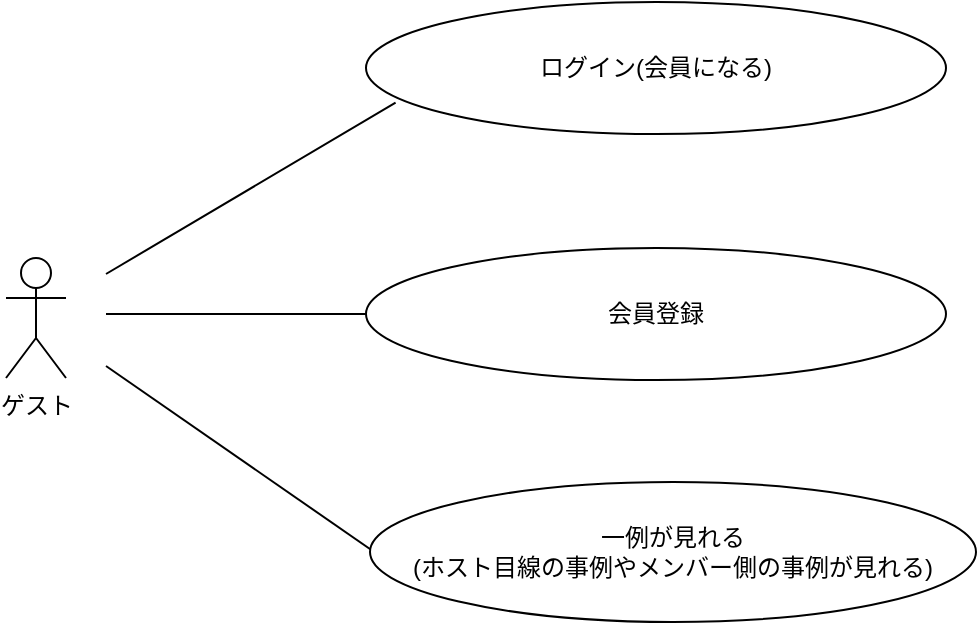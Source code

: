 <mxfile version="20.0.3" type="device" pages="5"><diagram id="LJy8NrKosL-Op5XpEjPI" name="ゲスト"><mxGraphModel dx="1022" dy="248" grid="1" gridSize="10" guides="1" tooltips="1" connect="1" arrows="1" fold="1" page="1" pageScale="1" pageWidth="827" pageHeight="1169" math="0" shadow="0"><root><mxCell id="0"/><mxCell id="1" parent="0"/><mxCell id="_DHIyQytk8hwyPwVRV9D-2" value="ゲスト" style="shape=umlActor;verticalLabelPosition=bottom;verticalAlign=top;html=1;outlineConnect=0;" parent="1" vertex="1"><mxGeometry x="40" y="172" width="30" height="60" as="geometry"/></mxCell><mxCell id="_DHIyQytk8hwyPwVRV9D-8" value="" style="endArrow=none;html=1;rounded=0;entryX=0.051;entryY=0.763;entryDx=0;entryDy=0;entryPerimeter=0;" parent="1" target="_DHIyQytk8hwyPwVRV9D-9" edge="1"><mxGeometry width="50" height="50" relative="1" as="geometry"><mxPoint x="90" y="180" as="sourcePoint"/><mxPoint x="240" y="100" as="targetPoint"/></mxGeometry></mxCell><mxCell id="_DHIyQytk8hwyPwVRV9D-9" value="ログイン(会員になる)" style="ellipse;whiteSpace=wrap;html=1;" parent="1" vertex="1"><mxGeometry x="220" y="44" width="290" height="66" as="geometry"/></mxCell><mxCell id="_DHIyQytk8hwyPwVRV9D-10" value="" style="endArrow=none;html=1;rounded=0;" parent="1" edge="1"><mxGeometry width="50" height="50" relative="1" as="geometry"><mxPoint x="90" y="200" as="sourcePoint"/><mxPoint x="220" y="200" as="targetPoint"/></mxGeometry></mxCell><mxCell id="_DHIyQytk8hwyPwVRV9D-11" value="会員登録" style="ellipse;whiteSpace=wrap;html=1;" parent="1" vertex="1"><mxGeometry x="220" y="167" width="290" height="66" as="geometry"/></mxCell><mxCell id="_DHIyQytk8hwyPwVRV9D-12" value="" style="endArrow=none;html=1;rounded=0;" parent="1" edge="1"><mxGeometry width="50" height="50" relative="1" as="geometry"><mxPoint x="90" y="226" as="sourcePoint"/><mxPoint x="240" y="330" as="targetPoint"/></mxGeometry></mxCell><mxCell id="_DHIyQytk8hwyPwVRV9D-13" value="一例が見れる&lt;br&gt;(ホスト目線の事例やメンバー側の事例が見れる)" style="ellipse;whiteSpace=wrap;html=1;" parent="1" vertex="1"><mxGeometry x="222" y="284" width="303" height="70" as="geometry"/></mxCell></root></mxGraphModel></diagram><diagram id="FGfwsDI8_UxcvVRWT-H9" name="会員"><mxGraphModel dx="1202" dy="1461" grid="1" gridSize="10" guides="1" tooltips="1" connect="1" arrows="1" fold="1" page="1" pageScale="1" pageWidth="827" pageHeight="1169" math="0" shadow="0"><root><mxCell id="0"/><mxCell id="1" parent="0"/><mxCell id="kVnvDCpCDgr5UttTWkOh-1" value="会員" style="shape=umlActor;verticalLabelPosition=bottom;verticalAlign=top;html=1;outlineConnect=0;" parent="1" vertex="1"><mxGeometry x="60" y="-817" width="30" height="60" as="geometry"/></mxCell><mxCell id="kVnvDCpCDgr5UttTWkOh-2" value="" style="endArrow=none;html=1;rounded=0;entryX=0.027;entryY=0.657;entryDx=0;entryDy=0;entryPerimeter=0;" parent="1" target="kVnvDCpCDgr5UttTWkOh-3" edge="1"><mxGeometry width="50" height="50" relative="1" as="geometry"><mxPoint x="100" y="-806" as="sourcePoint"/><mxPoint x="200" y="-926" as="targetPoint"/></mxGeometry></mxCell><mxCell id="kVnvDCpCDgr5UttTWkOh-3" value="ホスト、コアメンバー、グループメンバーになれる" style="ellipse;whiteSpace=wrap;html=1;" parent="1" vertex="1"><mxGeometry x="273" y="-1017" width="330" height="70" as="geometry"/></mxCell><mxCell id="kVnvDCpCDgr5UttTWkOh-4" value="" style="endArrow=none;html=1;rounded=0;entryX=0.03;entryY=0.674;entryDx=0;entryDy=0;entryPerimeter=0;" parent="1" target="kVnvDCpCDgr5UttTWkOh-7" edge="1"><mxGeometry width="50" height="50" relative="1" as="geometry"><mxPoint x="100" y="-786" as="sourcePoint"/><mxPoint x="190" y="-836" as="targetPoint"/></mxGeometry></mxCell><mxCell id="kVnvDCpCDgr5UttTWkOh-5" value="" style="endArrow=none;html=1;rounded=0;entryX=0.079;entryY=0.714;entryDx=0;entryDy=0;entryPerimeter=0;" parent="1" target="kVnvDCpCDgr5UttTWkOh-8" edge="1"><mxGeometry width="50" height="50" relative="1" as="geometry"><mxPoint x="100" y="-776" as="sourcePoint"/><mxPoint x="190" y="-746" as="targetPoint"/></mxGeometry></mxCell><mxCell id="kVnvDCpCDgr5UttTWkOh-6" value="" style="endArrow=none;html=1;rounded=0;entryX=0.022;entryY=0.314;entryDx=0;entryDy=0;entryPerimeter=0;" parent="1" target="kVnvDCpCDgr5UttTWkOh-9" edge="1"><mxGeometry width="50" height="50" relative="1" as="geometry"><mxPoint x="100" y="-756" as="sourcePoint"/><mxPoint x="200" y="-676" as="targetPoint"/></mxGeometry></mxCell><mxCell id="kVnvDCpCDgr5UttTWkOh-7" value="事例集を閲覧できる" style="ellipse;whiteSpace=wrap;html=1;" parent="1" vertex="1"><mxGeometry x="271" y="-907" width="330" height="70" as="geometry"/></mxCell><mxCell id="kVnvDCpCDgr5UttTWkOh-8" value="会員情報を変更できる" style="ellipse;whiteSpace=wrap;html=1;" parent="1" vertex="1"><mxGeometry x="271" y="-797" width="330" height="70" as="geometry"/></mxCell><mxCell id="kVnvDCpCDgr5UttTWkOh-9" value="ログアウトできる" style="ellipse;whiteSpace=wrap;html=1;" parent="1" vertex="1"><mxGeometry x="273" y="-677" width="330" height="70" as="geometry"/></mxCell></root></mxGraphModel></diagram><diagram id="q4c8MZwCv5_c0ff2xfoX" name="ホスト"><mxGraphModel dx="1022" dy="1417" grid="1" gridSize="10" guides="1" tooltips="1" connect="1" arrows="1" fold="1" page="1" pageScale="1" pageWidth="827" pageHeight="1169" math="0" shadow="0"><root><mxCell id="0"/><mxCell id="1" parent="0"/><mxCell id="riwubrSaVIG6poi2mR3N-1" value="ホスト" style="shape=umlActor;verticalLabelPosition=bottom;verticalAlign=top;html=1;outlineConnect=0;" vertex="1" parent="1"><mxGeometry x="60" y="-817" width="30" height="60" as="geometry"/></mxCell><mxCell id="riwubrSaVIG6poi2mR3N-2" value="" style="endArrow=none;html=1;rounded=0;entryX=0.027;entryY=0.657;entryDx=0;entryDy=0;entryPerimeter=0;" edge="1" parent="1" target="riwubrSaVIG6poi2mR3N-3"><mxGeometry width="50" height="50" relative="1" as="geometry"><mxPoint x="100" y="-806" as="sourcePoint"/><mxPoint x="200" y="-926" as="targetPoint"/></mxGeometry></mxCell><mxCell id="riwubrSaVIG6poi2mR3N-3" value="問題提議（注意書き等もここで）" style="ellipse;whiteSpace=wrap;html=1;" vertex="1" parent="1"><mxGeometry x="271" y="-1142" width="330" height="70" as="geometry"/></mxCell><mxCell id="riwubrSaVIG6poi2mR3N-4" value="" style="endArrow=none;html=1;rounded=0;entryX=0.03;entryY=0.674;entryDx=0;entryDy=0;entryPerimeter=0;" edge="1" parent="1" target="riwubrSaVIG6poi2mR3N-7"><mxGeometry width="50" height="50" relative="1" as="geometry"><mxPoint x="100" y="-800" as="sourcePoint"/><mxPoint x="190" y="-836" as="targetPoint"/></mxGeometry></mxCell><mxCell id="riwubrSaVIG6poi2mR3N-5" value="" style="endArrow=none;html=1;rounded=0;entryX=0.079;entryY=0.714;entryDx=0;entryDy=0;entryPerimeter=0;" edge="1" parent="1" target="riwubrSaVIG6poi2mR3N-8"><mxGeometry width="50" height="50" relative="1" as="geometry"><mxPoint x="100" y="-790" as="sourcePoint"/><mxPoint x="190" y="-746" as="targetPoint"/></mxGeometry></mxCell><mxCell id="riwubrSaVIG6poi2mR3N-6" value="" style="endArrow=none;html=1;rounded=0;entryX=0;entryY=0.5;entryDx=0;entryDy=0;" edge="1" parent="1" target="riwubrSaVIG6poi2mR3N-9"><mxGeometry width="50" height="50" relative="1" as="geometry"><mxPoint x="100" y="-780" as="sourcePoint"/><mxPoint x="270" y="-800" as="targetPoint"/></mxGeometry></mxCell><mxCell id="riwubrSaVIG6poi2mR3N-7" value="コアメンバーの条件定義" style="ellipse;whiteSpace=wrap;html=1;" vertex="1" parent="1"><mxGeometry x="271" y="-1056" width="330" height="70" as="geometry"/></mxCell><mxCell id="riwubrSaVIG6poi2mR3N-8" value="グループメンバーの条件定義" style="ellipse;whiteSpace=wrap;html=1;" vertex="1" parent="1"><mxGeometry x="271" y="-972" width="330" height="70" as="geometry"/></mxCell><mxCell id="riwubrSaVIG6poi2mR3N-9" value="&lt;div&gt;メインメンバーの発表&lt;/div&gt;" style="ellipse;whiteSpace=wrap;html=1;" vertex="1" parent="1"><mxGeometry x="273" y="-885" width="330" height="70" as="geometry"/></mxCell><mxCell id="riwubrSaVIG6poi2mR3N-14" value="" style="endArrow=none;html=1;rounded=0;entryX=0.022;entryY=0.314;entryDx=0;entryDy=0;entryPerimeter=0;" edge="1" parent="1" target="riwubrSaVIG6poi2mR3N-15"><mxGeometry width="50" height="50" relative="1" as="geometry"><mxPoint x="100" y="-770" as="sourcePoint"/><mxPoint x="200" y="-577" as="targetPoint"/></mxGeometry></mxCell><mxCell id="riwubrSaVIG6poi2mR3N-15" value="&lt;div&gt;各フェーズの終了条件を設定できる&lt;/div&gt;" style="ellipse;whiteSpace=wrap;html=1;" vertex="1" parent="1"><mxGeometry x="273" y="-802" width="330" height="70" as="geometry"/></mxCell><mxCell id="riwubrSaVIG6poi2mR3N-16" value="" style="endArrow=none;html=1;rounded=0;entryX=0.022;entryY=0.314;entryDx=0;entryDy=0;entryPerimeter=0;" edge="1" parent="1" target="riwubrSaVIG6poi2mR3N-17"><mxGeometry width="50" height="50" relative="1" as="geometry"><mxPoint x="100" y="-760" as="sourcePoint"/><mxPoint x="200" y="-477" as="targetPoint"/></mxGeometry></mxCell><mxCell id="riwubrSaVIG6poi2mR3N-17" value="&lt;div&gt;フェーズを手動でも終了することができる&lt;/div&gt;" style="ellipse;whiteSpace=wrap;html=1;" vertex="1" parent="1"><mxGeometry x="280" y="-719" width="330" height="70" as="geometry"/></mxCell><mxCell id="riwubrSaVIG6poi2mR3N-18" value="" style="endArrow=none;html=1;rounded=0;entryX=0;entryY=0.5;entryDx=0;entryDy=0;" edge="1" parent="1" target="riwubrSaVIG6poi2mR3N-20"><mxGeometry width="50" height="50" relative="1" as="geometry"><mxPoint x="100" y="-750" as="sourcePoint"/><mxPoint x="287.26" y="-544.02" as="targetPoint"/></mxGeometry></mxCell><mxCell id="riwubrSaVIG6poi2mR3N-20" value="&lt;div&gt;集約した意見を表示できる&lt;/div&gt;" style="ellipse;whiteSpace=wrap;html=1;" vertex="1" parent="1"><mxGeometry x="280" y="-633" width="330" height="70" as="geometry"/></mxCell><mxCell id="riwubrSaVIG6poi2mR3N-21" value="" style="endArrow=none;html=1;rounded=0;entryX=0;entryY=0.5;entryDx=0;entryDy=0;" edge="1" parent="1" target="riwubrSaVIG6poi2mR3N-22"><mxGeometry width="50" height="50" relative="1" as="geometry"><mxPoint x="100" y="-740" as="sourcePoint"/><mxPoint x="287.26" y="-454.02" as="targetPoint"/></mxGeometry></mxCell><mxCell id="riwubrSaVIG6poi2mR3N-22" value="&lt;div&gt;方針決定の入力ができる&lt;/div&gt;" style="ellipse;whiteSpace=wrap;html=1;" vertex="1" parent="1"><mxGeometry x="280" y="-544" width="330" height="70" as="geometry"/></mxCell><mxCell id="riwubrSaVIG6poi2mR3N-23" value="" style="endArrow=none;html=1;rounded=0;entryX=0;entryY=0.5;entryDx=0;entryDy=0;" edge="1" parent="1" target="riwubrSaVIG6poi2mR3N-24"><mxGeometry width="50" height="50" relative="1" as="geometry"><mxPoint x="100" y="-730" as="sourcePoint"/><mxPoint x="287.26" y="-368.02" as="targetPoint"/></mxGeometry></mxCell><mxCell id="riwubrSaVIG6poi2mR3N-24" value="&lt;div&gt;事後アンケートをとることができる&lt;/div&gt;" style="ellipse;whiteSpace=wrap;html=1;" vertex="1" parent="1"><mxGeometry x="280" y="-461" width="330" height="70" as="geometry"/></mxCell><mxCell id="riwubrSaVIG6poi2mR3N-25" value="" style="endArrow=none;html=1;rounded=0;entryX=0.018;entryY=0.663;entryDx=0;entryDy=0;entryPerimeter=0;" edge="1" parent="1" target="riwubrSaVIG6poi2mR3N-26"><mxGeometry width="50" height="50" relative="1" as="geometry"><mxPoint x="100" y="-720" as="sourcePoint"/><mxPoint x="287.26" y="-284.02" as="targetPoint"/></mxGeometry></mxCell><mxCell id="riwubrSaVIG6poi2mR3N-26" value="&lt;div&gt;グループの設定を変更できる(期限など)&lt;/div&gt;" style="ellipse;whiteSpace=wrap;html=1;" vertex="1" parent="1"><mxGeometry x="280" y="-372" width="330" height="70" as="geometry"/></mxCell><mxCell id="riwubrSaVIG6poi2mR3N-27" value="" style="endArrow=none;html=1;rounded=0;entryX=0.018;entryY=0.663;entryDx=0;entryDy=0;entryPerimeter=0;" edge="1" parent="1" target="riwubrSaVIG6poi2mR3N-28"><mxGeometry width="50" height="50" relative="1" as="geometry"><mxPoint x="100" y="-710" as="sourcePoint"/><mxPoint x="287.26" y="-204.02" as="targetPoint"/></mxGeometry></mxCell><mxCell id="riwubrSaVIG6poi2mR3N-28" value="&lt;div&gt;ログアウトできる&lt;/div&gt;" style="ellipse;whiteSpace=wrap;html=1;" vertex="1" parent="1"><mxGeometry x="280" y="-292" width="330" height="70" as="geometry"/></mxCell><mxCell id="riwubrSaVIG6poi2mR3N-29" value="" style="endArrow=none;html=1;rounded=0;entryX=0.018;entryY=0.663;entryDx=0;entryDy=0;entryPerimeter=0;" edge="1" parent="1" target="riwubrSaVIG6poi2mR3N-30"><mxGeometry width="50" height="50" relative="1" as="geometry"><mxPoint x="100" y="-700" as="sourcePoint"/><mxPoint x="287.26" y="-114.02" as="targetPoint"/></mxGeometry></mxCell><mxCell id="riwubrSaVIG6poi2mR3N-30" value="&lt;div&gt;アーカイブを見れる&lt;/div&gt;" style="ellipse;whiteSpace=wrap;html=1;" vertex="1" parent="1"><mxGeometry x="280" y="-202" width="330" height="70" as="geometry"/></mxCell><mxCell id="riwubrSaVIG6poi2mR3N-31" value="" style="endArrow=none;html=1;rounded=0;entryX=0.018;entryY=0.663;entryDx=0;entryDy=0;entryPerimeter=0;" edge="1" parent="1" target="riwubrSaVIG6poi2mR3N-32"><mxGeometry width="50" height="50" relative="1" as="geometry"><mxPoint x="100" y="-690" as="sourcePoint"/><mxPoint x="287.26" y="-24.02" as="targetPoint"/></mxGeometry></mxCell><mxCell id="riwubrSaVIG6poi2mR3N-32" value="&lt;div&gt;お気に入りのグループを登録できる&lt;/div&gt;" style="ellipse;whiteSpace=wrap;html=1;" vertex="1" parent="1"><mxGeometry x="280" y="-112" width="330" height="70" as="geometry"/></mxCell></root></mxGraphModel></diagram><diagram id="rgL7IdVPyFNsMXq1atpi" name="コアメンバー"><mxGraphModel dx="1022" dy="1417" grid="1" gridSize="10" guides="1" tooltips="1" connect="1" arrows="1" fold="1" page="1" pageScale="1" pageWidth="827" pageHeight="1169" math="0" shadow="0"><root><mxCell id="0"/><mxCell id="1" parent="0"/><mxCell id="zm0ByAHxU0SPIRmxim_N-1" value="コアメンバー" style="shape=umlActor;verticalLabelPosition=bottom;verticalAlign=top;html=1;outlineConnect=0;" vertex="1" parent="1"><mxGeometry x="60" y="-817" width="30" height="60" as="geometry"/></mxCell><mxCell id="zm0ByAHxU0SPIRmxim_N-2" value="" style="endArrow=none;html=1;rounded=0;entryX=0.027;entryY=0.657;entryDx=0;entryDy=0;entryPerimeter=0;" edge="1" parent="1" target="zm0ByAHxU0SPIRmxim_N-3"><mxGeometry width="50" height="50" relative="1" as="geometry"><mxPoint x="100" y="-806" as="sourcePoint"/><mxPoint x="200" y="-926" as="targetPoint"/></mxGeometry></mxCell><mxCell id="zm0ByAHxU0SPIRmxim_N-3" value="参加するグループを選べる" style="ellipse;whiteSpace=wrap;html=1;" vertex="1" parent="1"><mxGeometry x="273" y="-1062" width="330" height="70" as="geometry"/></mxCell><mxCell id="zm0ByAHxU0SPIRmxim_N-4" value="" style="endArrow=none;html=1;rounded=0;entryX=0.03;entryY=0.674;entryDx=0;entryDy=0;entryPerimeter=0;" edge="1" parent="1" target="zm0ByAHxU0SPIRmxim_N-7"><mxGeometry width="50" height="50" relative="1" as="geometry"><mxPoint x="100" y="-786" as="sourcePoint"/><mxPoint x="190" y="-836" as="targetPoint"/></mxGeometry></mxCell><mxCell id="zm0ByAHxU0SPIRmxim_N-5" value="" style="endArrow=none;html=1;rounded=0;entryX=0.079;entryY=0.714;entryDx=0;entryDy=0;entryPerimeter=0;" edge="1" parent="1" target="zm0ByAHxU0SPIRmxim_N-8"><mxGeometry width="50" height="50" relative="1" as="geometry"><mxPoint x="100" y="-776" as="sourcePoint"/><mxPoint x="190" y="-746" as="targetPoint"/></mxGeometry></mxCell><mxCell id="zm0ByAHxU0SPIRmxim_N-6" value="" style="endArrow=none;html=1;rounded=0;" edge="1" parent="1"><mxGeometry width="50" height="50" relative="1" as="geometry"><mxPoint x="100" y="-770" as="sourcePoint"/><mxPoint x="280" y="-760" as="targetPoint"/></mxGeometry></mxCell><mxCell id="zm0ByAHxU0SPIRmxim_N-7" value="グループで意見①を投稿できる" style="ellipse;whiteSpace=wrap;html=1;" vertex="1" parent="1"><mxGeometry x="271" y="-976" width="330" height="70" as="geometry"/></mxCell><mxCell id="zm0ByAHxU0SPIRmxim_N-8" value="グループで評価できる" style="ellipse;whiteSpace=wrap;html=1;" vertex="1" parent="1"><mxGeometry x="271" y="-887" width="330" height="70" as="geometry"/></mxCell><mxCell id="zm0ByAHxU0SPIRmxim_N-9" value="方針を見れる" style="ellipse;whiteSpace=wrap;html=1;" vertex="1" parent="1"><mxGeometry x="273" y="-794" width="330" height="70" as="geometry"/></mxCell><mxCell id="zm0ByAHxU0SPIRmxim_N-10" value="" style="endArrow=none;html=1;rounded=0;" edge="1" parent="1"><mxGeometry width="50" height="50" relative="1" as="geometry"><mxPoint x="100" y="-760" as="sourcePoint"/><mxPoint x="278" y="-676" as="targetPoint"/></mxGeometry></mxCell><mxCell id="zm0ByAHxU0SPIRmxim_N-11" value="事後アンケートに回答できる" style="ellipse;whiteSpace=wrap;html=1;" vertex="1" parent="1"><mxGeometry x="271" y="-710" width="330" height="70" as="geometry"/></mxCell><mxCell id="zm0ByAHxU0SPIRmxim_N-12" value="" style="endArrow=none;html=1;rounded=0;" edge="1" parent="1"><mxGeometry width="50" height="50" relative="1" as="geometry"><mxPoint x="100" y="-740" as="sourcePoint"/><mxPoint x="278" y="-586" as="targetPoint"/></mxGeometry></mxCell><mxCell id="zm0ByAHxU0SPIRmxim_N-13" value="ログアウトできる" style="ellipse;whiteSpace=wrap;html=1;" vertex="1" parent="1"><mxGeometry x="271" y="-620" width="330" height="70" as="geometry"/></mxCell></root></mxGraphModel></diagram><diagram id="rjpwAZ9v90v8wvG-KGAb" name="グループメンバー"><mxGraphModel dx="1022" dy="1417" grid="1" gridSize="10" guides="1" tooltips="1" connect="1" arrows="1" fold="1" page="1" pageScale="1" pageWidth="827" pageHeight="1169" math="0" shadow="0"><root><mxCell id="0"/><mxCell id="1" parent="0"/><mxCell id="zTsQEkHKQBpXFvnCvMCn-1" value="グループメンバー" style="shape=umlActor;verticalLabelPosition=bottom;verticalAlign=top;html=1;outlineConnect=0;" vertex="1" parent="1"><mxGeometry x="60" y="-817" width="30" height="60" as="geometry"/></mxCell><mxCell id="zTsQEkHKQBpXFvnCvMCn-2" value="" style="endArrow=none;html=1;rounded=0;entryX=0.027;entryY=0.657;entryDx=0;entryDy=0;entryPerimeter=0;" edge="1" parent="1" target="zTsQEkHKQBpXFvnCvMCn-3"><mxGeometry width="50" height="50" relative="1" as="geometry"><mxPoint x="100" y="-806" as="sourcePoint"/><mxPoint x="200" y="-926" as="targetPoint"/></mxGeometry></mxCell><mxCell id="zTsQEkHKQBpXFvnCvMCn-3" value="参加するグループを選べる" style="ellipse;whiteSpace=wrap;html=1;" vertex="1" parent="1"><mxGeometry x="273" y="-1062" width="330" height="70" as="geometry"/></mxCell><mxCell id="zTsQEkHKQBpXFvnCvMCn-4" value="" style="endArrow=none;html=1;rounded=0;entryX=0.03;entryY=0.674;entryDx=0;entryDy=0;entryPerimeter=0;" edge="1" parent="1" target="zTsQEkHKQBpXFvnCvMCn-7"><mxGeometry width="50" height="50" relative="1" as="geometry"><mxPoint x="100" y="-786" as="sourcePoint"/><mxPoint x="190" y="-836" as="targetPoint"/></mxGeometry></mxCell><mxCell id="zTsQEkHKQBpXFvnCvMCn-5" value="" style="endArrow=none;html=1;rounded=0;entryX=0.079;entryY=0.714;entryDx=0;entryDy=0;entryPerimeter=0;" edge="1" parent="1" target="zTsQEkHKQBpXFvnCvMCn-8"><mxGeometry width="50" height="50" relative="1" as="geometry"><mxPoint x="100" y="-776" as="sourcePoint"/><mxPoint x="190" y="-746" as="targetPoint"/></mxGeometry></mxCell><mxCell id="zTsQEkHKQBpXFvnCvMCn-6" value="" style="endArrow=none;html=1;rounded=0;" edge="1" parent="1"><mxGeometry width="50" height="50" relative="1" as="geometry"><mxPoint x="100" y="-770" as="sourcePoint"/><mxPoint x="280" y="-760" as="targetPoint"/></mxGeometry></mxCell><mxCell id="zTsQEkHKQBpXFvnCvMCn-7" value="意見①で分類されたカテゴリー別に意見②を出すことができる" style="ellipse;whiteSpace=wrap;html=1;" vertex="1" parent="1"><mxGeometry x="271" y="-976" width="349" height="76" as="geometry"/></mxCell><mxCell id="zTsQEkHKQBpXFvnCvMCn-8" value="グループで評価できる" style="ellipse;whiteSpace=wrap;html=1;" vertex="1" parent="1"><mxGeometry x="271" y="-887" width="330" height="70" as="geometry"/></mxCell><mxCell id="zTsQEkHKQBpXFvnCvMCn-9" value="方針を見れる" style="ellipse;whiteSpace=wrap;html=1;" vertex="1" parent="1"><mxGeometry x="273" y="-794" width="330" height="70" as="geometry"/></mxCell><mxCell id="zTsQEkHKQBpXFvnCvMCn-10" value="" style="endArrow=none;html=1;rounded=0;" edge="1" parent="1"><mxGeometry width="50" height="50" relative="1" as="geometry"><mxPoint x="100" y="-760" as="sourcePoint"/><mxPoint x="278" y="-676" as="targetPoint"/></mxGeometry></mxCell><mxCell id="zTsQEkHKQBpXFvnCvMCn-11" value="事後アンケートに回答できる" style="ellipse;whiteSpace=wrap;html=1;" vertex="1" parent="1"><mxGeometry x="271" y="-710" width="330" height="70" as="geometry"/></mxCell><mxCell id="zTsQEkHKQBpXFvnCvMCn-12" value="" style="endArrow=none;html=1;rounded=0;" edge="1" parent="1"><mxGeometry width="50" height="50" relative="1" as="geometry"><mxPoint x="100" y="-740" as="sourcePoint"/><mxPoint x="278" y="-586" as="targetPoint"/></mxGeometry></mxCell><mxCell id="zTsQEkHKQBpXFvnCvMCn-13" value="ログアウトできる" style="ellipse;whiteSpace=wrap;html=1;" vertex="1" parent="1"><mxGeometry x="271" y="-620" width="330" height="70" as="geometry"/></mxCell></root></mxGraphModel></diagram></mxfile>